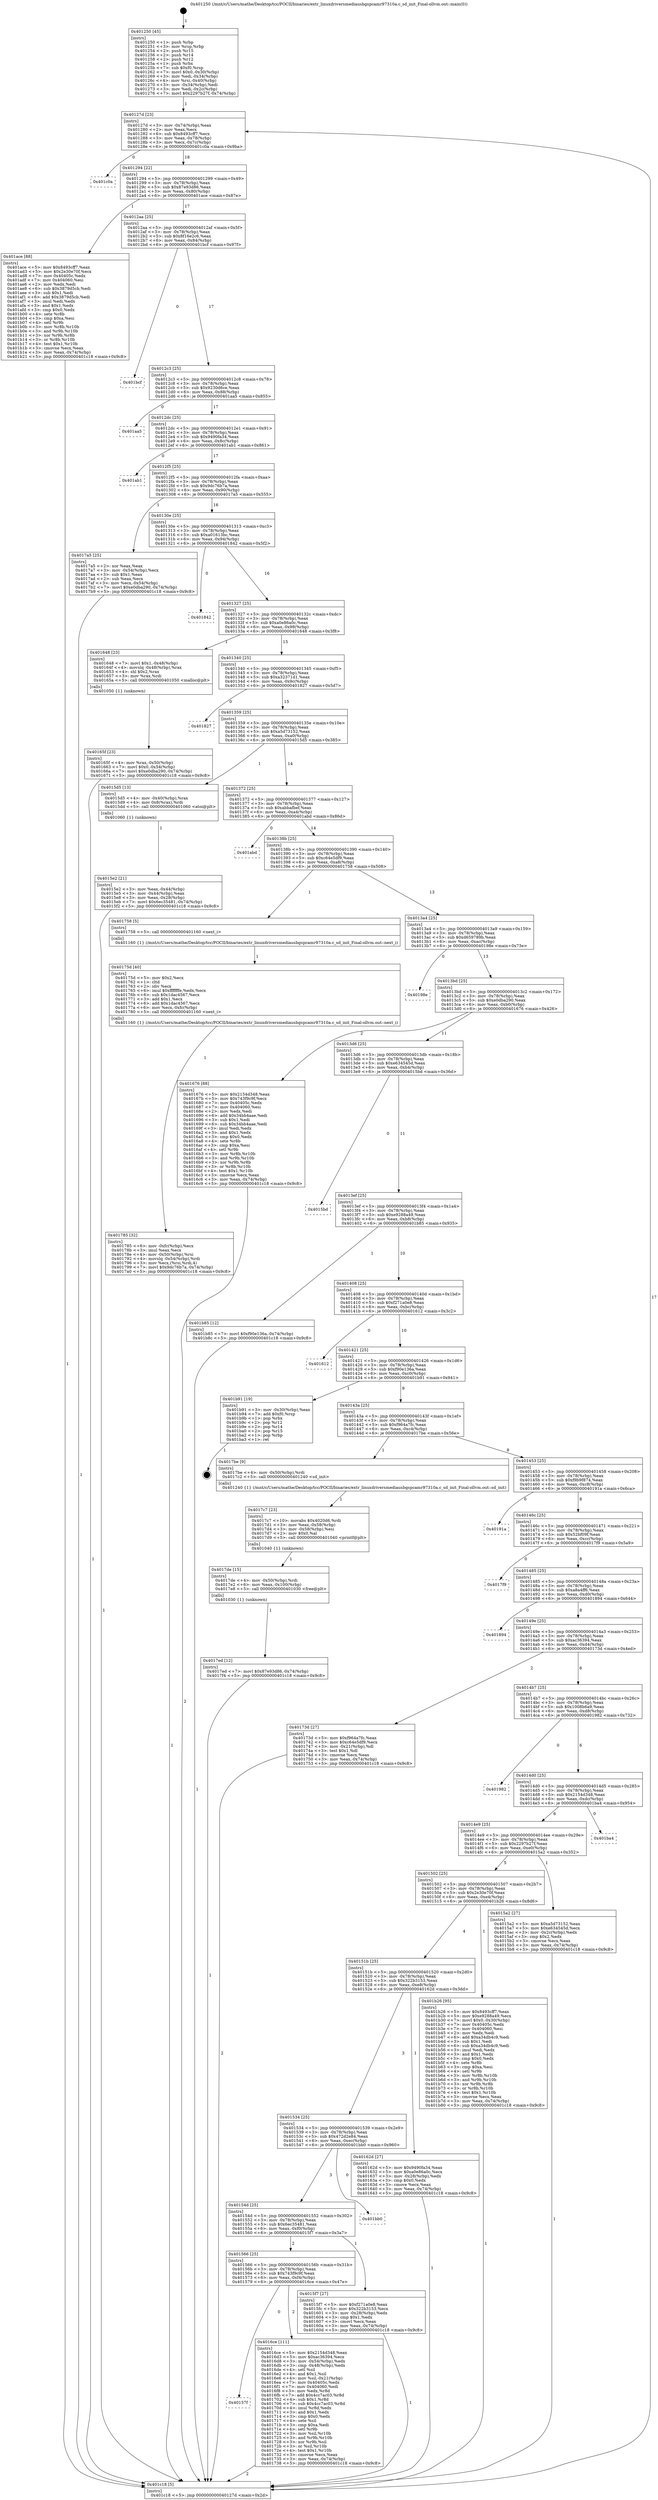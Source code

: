 digraph "0x401250" {
  label = "0x401250 (/mnt/c/Users/mathe/Desktop/tcc/POCII/binaries/extr_linuxdriversmediausbgspcamr97310a.c_sd_init_Final-ollvm.out::main(0))"
  labelloc = "t"
  node[shape=record]

  Entry [label="",width=0.3,height=0.3,shape=circle,fillcolor=black,style=filled]
  "0x40127d" [label="{
     0x40127d [23]\l
     | [instrs]\l
     &nbsp;&nbsp;0x40127d \<+3\>: mov -0x74(%rbp),%eax\l
     &nbsp;&nbsp;0x401280 \<+2\>: mov %eax,%ecx\l
     &nbsp;&nbsp;0x401282 \<+6\>: sub $0x8493cff7,%ecx\l
     &nbsp;&nbsp;0x401288 \<+3\>: mov %eax,-0x78(%rbp)\l
     &nbsp;&nbsp;0x40128b \<+3\>: mov %ecx,-0x7c(%rbp)\l
     &nbsp;&nbsp;0x40128e \<+6\>: je 0000000000401c0a \<main+0x9ba\>\l
  }"]
  "0x401c0a" [label="{
     0x401c0a\l
  }", style=dashed]
  "0x401294" [label="{
     0x401294 [22]\l
     | [instrs]\l
     &nbsp;&nbsp;0x401294 \<+5\>: jmp 0000000000401299 \<main+0x49\>\l
     &nbsp;&nbsp;0x401299 \<+3\>: mov -0x78(%rbp),%eax\l
     &nbsp;&nbsp;0x40129c \<+5\>: sub $0x87e93d86,%eax\l
     &nbsp;&nbsp;0x4012a1 \<+3\>: mov %eax,-0x80(%rbp)\l
     &nbsp;&nbsp;0x4012a4 \<+6\>: je 0000000000401ace \<main+0x87e\>\l
  }"]
  Exit [label="",width=0.3,height=0.3,shape=circle,fillcolor=black,style=filled,peripheries=2]
  "0x401ace" [label="{
     0x401ace [88]\l
     | [instrs]\l
     &nbsp;&nbsp;0x401ace \<+5\>: mov $0x8493cff7,%eax\l
     &nbsp;&nbsp;0x401ad3 \<+5\>: mov $0x2e30e70f,%ecx\l
     &nbsp;&nbsp;0x401ad8 \<+7\>: mov 0x40405c,%edx\l
     &nbsp;&nbsp;0x401adf \<+7\>: mov 0x404060,%esi\l
     &nbsp;&nbsp;0x401ae6 \<+2\>: mov %edx,%edi\l
     &nbsp;&nbsp;0x401ae8 \<+6\>: sub $0x3879d5cb,%edi\l
     &nbsp;&nbsp;0x401aee \<+3\>: sub $0x1,%edi\l
     &nbsp;&nbsp;0x401af1 \<+6\>: add $0x3879d5cb,%edi\l
     &nbsp;&nbsp;0x401af7 \<+3\>: imul %edi,%edx\l
     &nbsp;&nbsp;0x401afa \<+3\>: and $0x1,%edx\l
     &nbsp;&nbsp;0x401afd \<+3\>: cmp $0x0,%edx\l
     &nbsp;&nbsp;0x401b00 \<+4\>: sete %r8b\l
     &nbsp;&nbsp;0x401b04 \<+3\>: cmp $0xa,%esi\l
     &nbsp;&nbsp;0x401b07 \<+4\>: setl %r9b\l
     &nbsp;&nbsp;0x401b0b \<+3\>: mov %r8b,%r10b\l
     &nbsp;&nbsp;0x401b0e \<+3\>: and %r9b,%r10b\l
     &nbsp;&nbsp;0x401b11 \<+3\>: xor %r9b,%r8b\l
     &nbsp;&nbsp;0x401b14 \<+3\>: or %r8b,%r10b\l
     &nbsp;&nbsp;0x401b17 \<+4\>: test $0x1,%r10b\l
     &nbsp;&nbsp;0x401b1b \<+3\>: cmovne %ecx,%eax\l
     &nbsp;&nbsp;0x401b1e \<+3\>: mov %eax,-0x74(%rbp)\l
     &nbsp;&nbsp;0x401b21 \<+5\>: jmp 0000000000401c18 \<main+0x9c8\>\l
  }"]
  "0x4012aa" [label="{
     0x4012aa [25]\l
     | [instrs]\l
     &nbsp;&nbsp;0x4012aa \<+5\>: jmp 00000000004012af \<main+0x5f\>\l
     &nbsp;&nbsp;0x4012af \<+3\>: mov -0x78(%rbp),%eax\l
     &nbsp;&nbsp;0x4012b2 \<+5\>: sub $0x8f16e2c6,%eax\l
     &nbsp;&nbsp;0x4012b7 \<+6\>: mov %eax,-0x84(%rbp)\l
     &nbsp;&nbsp;0x4012bd \<+6\>: je 0000000000401bcf \<main+0x97f\>\l
  }"]
  "0x4017ed" [label="{
     0x4017ed [12]\l
     | [instrs]\l
     &nbsp;&nbsp;0x4017ed \<+7\>: movl $0x87e93d86,-0x74(%rbp)\l
     &nbsp;&nbsp;0x4017f4 \<+5\>: jmp 0000000000401c18 \<main+0x9c8\>\l
  }"]
  "0x401bcf" [label="{
     0x401bcf\l
  }", style=dashed]
  "0x4012c3" [label="{
     0x4012c3 [25]\l
     | [instrs]\l
     &nbsp;&nbsp;0x4012c3 \<+5\>: jmp 00000000004012c8 \<main+0x78\>\l
     &nbsp;&nbsp;0x4012c8 \<+3\>: mov -0x78(%rbp),%eax\l
     &nbsp;&nbsp;0x4012cb \<+5\>: sub $0x9230d6ce,%eax\l
     &nbsp;&nbsp;0x4012d0 \<+6\>: mov %eax,-0x88(%rbp)\l
     &nbsp;&nbsp;0x4012d6 \<+6\>: je 0000000000401aa5 \<main+0x855\>\l
  }"]
  "0x4017de" [label="{
     0x4017de [15]\l
     | [instrs]\l
     &nbsp;&nbsp;0x4017de \<+4\>: mov -0x50(%rbp),%rdi\l
     &nbsp;&nbsp;0x4017e2 \<+6\>: mov %eax,-0x100(%rbp)\l
     &nbsp;&nbsp;0x4017e8 \<+5\>: call 0000000000401030 \<free@plt\>\l
     | [calls]\l
     &nbsp;&nbsp;0x401030 \{1\} (unknown)\l
  }"]
  "0x401aa5" [label="{
     0x401aa5\l
  }", style=dashed]
  "0x4012dc" [label="{
     0x4012dc [25]\l
     | [instrs]\l
     &nbsp;&nbsp;0x4012dc \<+5\>: jmp 00000000004012e1 \<main+0x91\>\l
     &nbsp;&nbsp;0x4012e1 \<+3\>: mov -0x78(%rbp),%eax\l
     &nbsp;&nbsp;0x4012e4 \<+5\>: sub $0x9490fa34,%eax\l
     &nbsp;&nbsp;0x4012e9 \<+6\>: mov %eax,-0x8c(%rbp)\l
     &nbsp;&nbsp;0x4012ef \<+6\>: je 0000000000401ab1 \<main+0x861\>\l
  }"]
  "0x4017c7" [label="{
     0x4017c7 [23]\l
     | [instrs]\l
     &nbsp;&nbsp;0x4017c7 \<+10\>: movabs $0x4020d6,%rdi\l
     &nbsp;&nbsp;0x4017d1 \<+3\>: mov %eax,-0x58(%rbp)\l
     &nbsp;&nbsp;0x4017d4 \<+3\>: mov -0x58(%rbp),%esi\l
     &nbsp;&nbsp;0x4017d7 \<+2\>: mov $0x0,%al\l
     &nbsp;&nbsp;0x4017d9 \<+5\>: call 0000000000401040 \<printf@plt\>\l
     | [calls]\l
     &nbsp;&nbsp;0x401040 \{1\} (unknown)\l
  }"]
  "0x401ab1" [label="{
     0x401ab1\l
  }", style=dashed]
  "0x4012f5" [label="{
     0x4012f5 [25]\l
     | [instrs]\l
     &nbsp;&nbsp;0x4012f5 \<+5\>: jmp 00000000004012fa \<main+0xaa\>\l
     &nbsp;&nbsp;0x4012fa \<+3\>: mov -0x78(%rbp),%eax\l
     &nbsp;&nbsp;0x4012fd \<+5\>: sub $0x9dc76b7a,%eax\l
     &nbsp;&nbsp;0x401302 \<+6\>: mov %eax,-0x90(%rbp)\l
     &nbsp;&nbsp;0x401308 \<+6\>: je 00000000004017a5 \<main+0x555\>\l
  }"]
  "0x401785" [label="{
     0x401785 [32]\l
     | [instrs]\l
     &nbsp;&nbsp;0x401785 \<+6\>: mov -0xfc(%rbp),%ecx\l
     &nbsp;&nbsp;0x40178b \<+3\>: imul %eax,%ecx\l
     &nbsp;&nbsp;0x40178e \<+4\>: mov -0x50(%rbp),%rsi\l
     &nbsp;&nbsp;0x401792 \<+4\>: movslq -0x54(%rbp),%rdi\l
     &nbsp;&nbsp;0x401796 \<+3\>: mov %ecx,(%rsi,%rdi,4)\l
     &nbsp;&nbsp;0x401799 \<+7\>: movl $0x9dc76b7a,-0x74(%rbp)\l
     &nbsp;&nbsp;0x4017a0 \<+5\>: jmp 0000000000401c18 \<main+0x9c8\>\l
  }"]
  "0x4017a5" [label="{
     0x4017a5 [25]\l
     | [instrs]\l
     &nbsp;&nbsp;0x4017a5 \<+2\>: xor %eax,%eax\l
     &nbsp;&nbsp;0x4017a7 \<+3\>: mov -0x54(%rbp),%ecx\l
     &nbsp;&nbsp;0x4017aa \<+3\>: sub $0x1,%eax\l
     &nbsp;&nbsp;0x4017ad \<+2\>: sub %eax,%ecx\l
     &nbsp;&nbsp;0x4017af \<+3\>: mov %ecx,-0x54(%rbp)\l
     &nbsp;&nbsp;0x4017b2 \<+7\>: movl $0xe0dba290,-0x74(%rbp)\l
     &nbsp;&nbsp;0x4017b9 \<+5\>: jmp 0000000000401c18 \<main+0x9c8\>\l
  }"]
  "0x40130e" [label="{
     0x40130e [25]\l
     | [instrs]\l
     &nbsp;&nbsp;0x40130e \<+5\>: jmp 0000000000401313 \<main+0xc3\>\l
     &nbsp;&nbsp;0x401313 \<+3\>: mov -0x78(%rbp),%eax\l
     &nbsp;&nbsp;0x401316 \<+5\>: sub $0xa01613bc,%eax\l
     &nbsp;&nbsp;0x40131b \<+6\>: mov %eax,-0x94(%rbp)\l
     &nbsp;&nbsp;0x401321 \<+6\>: je 0000000000401842 \<main+0x5f2\>\l
  }"]
  "0x40175d" [label="{
     0x40175d [40]\l
     | [instrs]\l
     &nbsp;&nbsp;0x40175d \<+5\>: mov $0x2,%ecx\l
     &nbsp;&nbsp;0x401762 \<+1\>: cltd\l
     &nbsp;&nbsp;0x401763 \<+2\>: idiv %ecx\l
     &nbsp;&nbsp;0x401765 \<+6\>: imul $0xfffffffe,%edx,%ecx\l
     &nbsp;&nbsp;0x40176b \<+6\>: sub $0x1dac4567,%ecx\l
     &nbsp;&nbsp;0x401771 \<+3\>: add $0x1,%ecx\l
     &nbsp;&nbsp;0x401774 \<+6\>: add $0x1dac4567,%ecx\l
     &nbsp;&nbsp;0x40177a \<+6\>: mov %ecx,-0xfc(%rbp)\l
     &nbsp;&nbsp;0x401780 \<+5\>: call 0000000000401160 \<next_i\>\l
     | [calls]\l
     &nbsp;&nbsp;0x401160 \{1\} (/mnt/c/Users/mathe/Desktop/tcc/POCII/binaries/extr_linuxdriversmediausbgspcamr97310a.c_sd_init_Final-ollvm.out::next_i)\l
  }"]
  "0x401842" [label="{
     0x401842\l
  }", style=dashed]
  "0x401327" [label="{
     0x401327 [25]\l
     | [instrs]\l
     &nbsp;&nbsp;0x401327 \<+5\>: jmp 000000000040132c \<main+0xdc\>\l
     &nbsp;&nbsp;0x40132c \<+3\>: mov -0x78(%rbp),%eax\l
     &nbsp;&nbsp;0x40132f \<+5\>: sub $0xa0e86a0c,%eax\l
     &nbsp;&nbsp;0x401334 \<+6\>: mov %eax,-0x98(%rbp)\l
     &nbsp;&nbsp;0x40133a \<+6\>: je 0000000000401648 \<main+0x3f8\>\l
  }"]
  "0x40157f" [label="{
     0x40157f\l
  }", style=dashed]
  "0x401648" [label="{
     0x401648 [23]\l
     | [instrs]\l
     &nbsp;&nbsp;0x401648 \<+7\>: movl $0x1,-0x48(%rbp)\l
     &nbsp;&nbsp;0x40164f \<+4\>: movslq -0x48(%rbp),%rax\l
     &nbsp;&nbsp;0x401653 \<+4\>: shl $0x2,%rax\l
     &nbsp;&nbsp;0x401657 \<+3\>: mov %rax,%rdi\l
     &nbsp;&nbsp;0x40165a \<+5\>: call 0000000000401050 \<malloc@plt\>\l
     | [calls]\l
     &nbsp;&nbsp;0x401050 \{1\} (unknown)\l
  }"]
  "0x401340" [label="{
     0x401340 [25]\l
     | [instrs]\l
     &nbsp;&nbsp;0x401340 \<+5\>: jmp 0000000000401345 \<main+0xf5\>\l
     &nbsp;&nbsp;0x401345 \<+3\>: mov -0x78(%rbp),%eax\l
     &nbsp;&nbsp;0x401348 \<+5\>: sub $0xa32371d1,%eax\l
     &nbsp;&nbsp;0x40134d \<+6\>: mov %eax,-0x9c(%rbp)\l
     &nbsp;&nbsp;0x401353 \<+6\>: je 0000000000401827 \<main+0x5d7\>\l
  }"]
  "0x4016ce" [label="{
     0x4016ce [111]\l
     | [instrs]\l
     &nbsp;&nbsp;0x4016ce \<+5\>: mov $0x2154d348,%eax\l
     &nbsp;&nbsp;0x4016d3 \<+5\>: mov $0xac36394,%ecx\l
     &nbsp;&nbsp;0x4016d8 \<+3\>: mov -0x54(%rbp),%edx\l
     &nbsp;&nbsp;0x4016db \<+3\>: cmp -0x48(%rbp),%edx\l
     &nbsp;&nbsp;0x4016de \<+4\>: setl %sil\l
     &nbsp;&nbsp;0x4016e2 \<+4\>: and $0x1,%sil\l
     &nbsp;&nbsp;0x4016e6 \<+4\>: mov %sil,-0x21(%rbp)\l
     &nbsp;&nbsp;0x4016ea \<+7\>: mov 0x40405c,%edx\l
     &nbsp;&nbsp;0x4016f1 \<+7\>: mov 0x404060,%edi\l
     &nbsp;&nbsp;0x4016f8 \<+3\>: mov %edx,%r8d\l
     &nbsp;&nbsp;0x4016fb \<+7\>: add $0x4cc7ac03,%r8d\l
     &nbsp;&nbsp;0x401702 \<+4\>: sub $0x1,%r8d\l
     &nbsp;&nbsp;0x401706 \<+7\>: sub $0x4cc7ac03,%r8d\l
     &nbsp;&nbsp;0x40170d \<+4\>: imul %r8d,%edx\l
     &nbsp;&nbsp;0x401711 \<+3\>: and $0x1,%edx\l
     &nbsp;&nbsp;0x401714 \<+3\>: cmp $0x0,%edx\l
     &nbsp;&nbsp;0x401717 \<+4\>: sete %sil\l
     &nbsp;&nbsp;0x40171b \<+3\>: cmp $0xa,%edi\l
     &nbsp;&nbsp;0x40171e \<+4\>: setl %r9b\l
     &nbsp;&nbsp;0x401722 \<+3\>: mov %sil,%r10b\l
     &nbsp;&nbsp;0x401725 \<+3\>: and %r9b,%r10b\l
     &nbsp;&nbsp;0x401728 \<+3\>: xor %r9b,%sil\l
     &nbsp;&nbsp;0x40172b \<+3\>: or %sil,%r10b\l
     &nbsp;&nbsp;0x40172e \<+4\>: test $0x1,%r10b\l
     &nbsp;&nbsp;0x401732 \<+3\>: cmovne %ecx,%eax\l
     &nbsp;&nbsp;0x401735 \<+3\>: mov %eax,-0x74(%rbp)\l
     &nbsp;&nbsp;0x401738 \<+5\>: jmp 0000000000401c18 \<main+0x9c8\>\l
  }"]
  "0x401827" [label="{
     0x401827\l
  }", style=dashed]
  "0x401359" [label="{
     0x401359 [25]\l
     | [instrs]\l
     &nbsp;&nbsp;0x401359 \<+5\>: jmp 000000000040135e \<main+0x10e\>\l
     &nbsp;&nbsp;0x40135e \<+3\>: mov -0x78(%rbp),%eax\l
     &nbsp;&nbsp;0x401361 \<+5\>: sub $0xa5d73152,%eax\l
     &nbsp;&nbsp;0x401366 \<+6\>: mov %eax,-0xa0(%rbp)\l
     &nbsp;&nbsp;0x40136c \<+6\>: je 00000000004015d5 \<main+0x385\>\l
  }"]
  "0x40165f" [label="{
     0x40165f [23]\l
     | [instrs]\l
     &nbsp;&nbsp;0x40165f \<+4\>: mov %rax,-0x50(%rbp)\l
     &nbsp;&nbsp;0x401663 \<+7\>: movl $0x0,-0x54(%rbp)\l
     &nbsp;&nbsp;0x40166a \<+7\>: movl $0xe0dba290,-0x74(%rbp)\l
     &nbsp;&nbsp;0x401671 \<+5\>: jmp 0000000000401c18 \<main+0x9c8\>\l
  }"]
  "0x4015d5" [label="{
     0x4015d5 [13]\l
     | [instrs]\l
     &nbsp;&nbsp;0x4015d5 \<+4\>: mov -0x40(%rbp),%rax\l
     &nbsp;&nbsp;0x4015d9 \<+4\>: mov 0x8(%rax),%rdi\l
     &nbsp;&nbsp;0x4015dd \<+5\>: call 0000000000401060 \<atoi@plt\>\l
     | [calls]\l
     &nbsp;&nbsp;0x401060 \{1\} (unknown)\l
  }"]
  "0x401372" [label="{
     0x401372 [25]\l
     | [instrs]\l
     &nbsp;&nbsp;0x401372 \<+5\>: jmp 0000000000401377 \<main+0x127\>\l
     &nbsp;&nbsp;0x401377 \<+3\>: mov -0x78(%rbp),%eax\l
     &nbsp;&nbsp;0x40137a \<+5\>: sub $0xabbafbef,%eax\l
     &nbsp;&nbsp;0x40137f \<+6\>: mov %eax,-0xa4(%rbp)\l
     &nbsp;&nbsp;0x401385 \<+6\>: je 0000000000401abd \<main+0x86d\>\l
  }"]
  "0x401566" [label="{
     0x401566 [25]\l
     | [instrs]\l
     &nbsp;&nbsp;0x401566 \<+5\>: jmp 000000000040156b \<main+0x31b\>\l
     &nbsp;&nbsp;0x40156b \<+3\>: mov -0x78(%rbp),%eax\l
     &nbsp;&nbsp;0x40156e \<+5\>: sub $0x743f9c9f,%eax\l
     &nbsp;&nbsp;0x401573 \<+6\>: mov %eax,-0xf4(%rbp)\l
     &nbsp;&nbsp;0x401579 \<+6\>: je 00000000004016ce \<main+0x47e\>\l
  }"]
  "0x401abd" [label="{
     0x401abd\l
  }", style=dashed]
  "0x40138b" [label="{
     0x40138b [25]\l
     | [instrs]\l
     &nbsp;&nbsp;0x40138b \<+5\>: jmp 0000000000401390 \<main+0x140\>\l
     &nbsp;&nbsp;0x401390 \<+3\>: mov -0x78(%rbp),%eax\l
     &nbsp;&nbsp;0x401393 \<+5\>: sub $0xc64e5df9,%eax\l
     &nbsp;&nbsp;0x401398 \<+6\>: mov %eax,-0xa8(%rbp)\l
     &nbsp;&nbsp;0x40139e \<+6\>: je 0000000000401758 \<main+0x508\>\l
  }"]
  "0x4015f7" [label="{
     0x4015f7 [27]\l
     | [instrs]\l
     &nbsp;&nbsp;0x4015f7 \<+5\>: mov $0xf271a0e8,%eax\l
     &nbsp;&nbsp;0x4015fc \<+5\>: mov $0x322b3153,%ecx\l
     &nbsp;&nbsp;0x401601 \<+3\>: mov -0x28(%rbp),%edx\l
     &nbsp;&nbsp;0x401604 \<+3\>: cmp $0x1,%edx\l
     &nbsp;&nbsp;0x401607 \<+3\>: cmovl %ecx,%eax\l
     &nbsp;&nbsp;0x40160a \<+3\>: mov %eax,-0x74(%rbp)\l
     &nbsp;&nbsp;0x40160d \<+5\>: jmp 0000000000401c18 \<main+0x9c8\>\l
  }"]
  "0x401758" [label="{
     0x401758 [5]\l
     | [instrs]\l
     &nbsp;&nbsp;0x401758 \<+5\>: call 0000000000401160 \<next_i\>\l
     | [calls]\l
     &nbsp;&nbsp;0x401160 \{1\} (/mnt/c/Users/mathe/Desktop/tcc/POCII/binaries/extr_linuxdriversmediausbgspcamr97310a.c_sd_init_Final-ollvm.out::next_i)\l
  }"]
  "0x4013a4" [label="{
     0x4013a4 [25]\l
     | [instrs]\l
     &nbsp;&nbsp;0x4013a4 \<+5\>: jmp 00000000004013a9 \<main+0x159\>\l
     &nbsp;&nbsp;0x4013a9 \<+3\>: mov -0x78(%rbp),%eax\l
     &nbsp;&nbsp;0x4013ac \<+5\>: sub $0xd659789b,%eax\l
     &nbsp;&nbsp;0x4013b1 \<+6\>: mov %eax,-0xac(%rbp)\l
     &nbsp;&nbsp;0x4013b7 \<+6\>: je 000000000040198e \<main+0x73e\>\l
  }"]
  "0x40154d" [label="{
     0x40154d [25]\l
     | [instrs]\l
     &nbsp;&nbsp;0x40154d \<+5\>: jmp 0000000000401552 \<main+0x302\>\l
     &nbsp;&nbsp;0x401552 \<+3\>: mov -0x78(%rbp),%eax\l
     &nbsp;&nbsp;0x401555 \<+5\>: sub $0x6ec35481,%eax\l
     &nbsp;&nbsp;0x40155a \<+6\>: mov %eax,-0xf0(%rbp)\l
     &nbsp;&nbsp;0x401560 \<+6\>: je 00000000004015f7 \<main+0x3a7\>\l
  }"]
  "0x40198e" [label="{
     0x40198e\l
  }", style=dashed]
  "0x4013bd" [label="{
     0x4013bd [25]\l
     | [instrs]\l
     &nbsp;&nbsp;0x4013bd \<+5\>: jmp 00000000004013c2 \<main+0x172\>\l
     &nbsp;&nbsp;0x4013c2 \<+3\>: mov -0x78(%rbp),%eax\l
     &nbsp;&nbsp;0x4013c5 \<+5\>: sub $0xe0dba290,%eax\l
     &nbsp;&nbsp;0x4013ca \<+6\>: mov %eax,-0xb0(%rbp)\l
     &nbsp;&nbsp;0x4013d0 \<+6\>: je 0000000000401676 \<main+0x426\>\l
  }"]
  "0x401bb0" [label="{
     0x401bb0\l
  }", style=dashed]
  "0x401676" [label="{
     0x401676 [88]\l
     | [instrs]\l
     &nbsp;&nbsp;0x401676 \<+5\>: mov $0x2154d348,%eax\l
     &nbsp;&nbsp;0x40167b \<+5\>: mov $0x743f9c9f,%ecx\l
     &nbsp;&nbsp;0x401680 \<+7\>: mov 0x40405c,%edx\l
     &nbsp;&nbsp;0x401687 \<+7\>: mov 0x404060,%esi\l
     &nbsp;&nbsp;0x40168e \<+2\>: mov %edx,%edi\l
     &nbsp;&nbsp;0x401690 \<+6\>: add $0x34bb4aae,%edi\l
     &nbsp;&nbsp;0x401696 \<+3\>: sub $0x1,%edi\l
     &nbsp;&nbsp;0x401699 \<+6\>: sub $0x34bb4aae,%edi\l
     &nbsp;&nbsp;0x40169f \<+3\>: imul %edi,%edx\l
     &nbsp;&nbsp;0x4016a2 \<+3\>: and $0x1,%edx\l
     &nbsp;&nbsp;0x4016a5 \<+3\>: cmp $0x0,%edx\l
     &nbsp;&nbsp;0x4016a8 \<+4\>: sete %r8b\l
     &nbsp;&nbsp;0x4016ac \<+3\>: cmp $0xa,%esi\l
     &nbsp;&nbsp;0x4016af \<+4\>: setl %r9b\l
     &nbsp;&nbsp;0x4016b3 \<+3\>: mov %r8b,%r10b\l
     &nbsp;&nbsp;0x4016b6 \<+3\>: and %r9b,%r10b\l
     &nbsp;&nbsp;0x4016b9 \<+3\>: xor %r9b,%r8b\l
     &nbsp;&nbsp;0x4016bc \<+3\>: or %r8b,%r10b\l
     &nbsp;&nbsp;0x4016bf \<+4\>: test $0x1,%r10b\l
     &nbsp;&nbsp;0x4016c3 \<+3\>: cmovne %ecx,%eax\l
     &nbsp;&nbsp;0x4016c6 \<+3\>: mov %eax,-0x74(%rbp)\l
     &nbsp;&nbsp;0x4016c9 \<+5\>: jmp 0000000000401c18 \<main+0x9c8\>\l
  }"]
  "0x4013d6" [label="{
     0x4013d6 [25]\l
     | [instrs]\l
     &nbsp;&nbsp;0x4013d6 \<+5\>: jmp 00000000004013db \<main+0x18b\>\l
     &nbsp;&nbsp;0x4013db \<+3\>: mov -0x78(%rbp),%eax\l
     &nbsp;&nbsp;0x4013de \<+5\>: sub $0xe634545d,%eax\l
     &nbsp;&nbsp;0x4013e3 \<+6\>: mov %eax,-0xb4(%rbp)\l
     &nbsp;&nbsp;0x4013e9 \<+6\>: je 00000000004015bd \<main+0x36d\>\l
  }"]
  "0x401534" [label="{
     0x401534 [25]\l
     | [instrs]\l
     &nbsp;&nbsp;0x401534 \<+5\>: jmp 0000000000401539 \<main+0x2e9\>\l
     &nbsp;&nbsp;0x401539 \<+3\>: mov -0x78(%rbp),%eax\l
     &nbsp;&nbsp;0x40153c \<+5\>: sub $0x472d2e84,%eax\l
     &nbsp;&nbsp;0x401541 \<+6\>: mov %eax,-0xec(%rbp)\l
     &nbsp;&nbsp;0x401547 \<+6\>: je 0000000000401bb0 \<main+0x960\>\l
  }"]
  "0x4015bd" [label="{
     0x4015bd\l
  }", style=dashed]
  "0x4013ef" [label="{
     0x4013ef [25]\l
     | [instrs]\l
     &nbsp;&nbsp;0x4013ef \<+5\>: jmp 00000000004013f4 \<main+0x1a4\>\l
     &nbsp;&nbsp;0x4013f4 \<+3\>: mov -0x78(%rbp),%eax\l
     &nbsp;&nbsp;0x4013f7 \<+5\>: sub $0xe9288a49,%eax\l
     &nbsp;&nbsp;0x4013fc \<+6\>: mov %eax,-0xb8(%rbp)\l
     &nbsp;&nbsp;0x401402 \<+6\>: je 0000000000401b85 \<main+0x935\>\l
  }"]
  "0x40162d" [label="{
     0x40162d [27]\l
     | [instrs]\l
     &nbsp;&nbsp;0x40162d \<+5\>: mov $0x9490fa34,%eax\l
     &nbsp;&nbsp;0x401632 \<+5\>: mov $0xa0e86a0c,%ecx\l
     &nbsp;&nbsp;0x401637 \<+3\>: mov -0x28(%rbp),%edx\l
     &nbsp;&nbsp;0x40163a \<+3\>: cmp $0x0,%edx\l
     &nbsp;&nbsp;0x40163d \<+3\>: cmove %ecx,%eax\l
     &nbsp;&nbsp;0x401640 \<+3\>: mov %eax,-0x74(%rbp)\l
     &nbsp;&nbsp;0x401643 \<+5\>: jmp 0000000000401c18 \<main+0x9c8\>\l
  }"]
  "0x401b85" [label="{
     0x401b85 [12]\l
     | [instrs]\l
     &nbsp;&nbsp;0x401b85 \<+7\>: movl $0xf90e136a,-0x74(%rbp)\l
     &nbsp;&nbsp;0x401b8c \<+5\>: jmp 0000000000401c18 \<main+0x9c8\>\l
  }"]
  "0x401408" [label="{
     0x401408 [25]\l
     | [instrs]\l
     &nbsp;&nbsp;0x401408 \<+5\>: jmp 000000000040140d \<main+0x1bd\>\l
     &nbsp;&nbsp;0x40140d \<+3\>: mov -0x78(%rbp),%eax\l
     &nbsp;&nbsp;0x401410 \<+5\>: sub $0xf271a0e8,%eax\l
     &nbsp;&nbsp;0x401415 \<+6\>: mov %eax,-0xbc(%rbp)\l
     &nbsp;&nbsp;0x40141b \<+6\>: je 0000000000401612 \<main+0x3c2\>\l
  }"]
  "0x40151b" [label="{
     0x40151b [25]\l
     | [instrs]\l
     &nbsp;&nbsp;0x40151b \<+5\>: jmp 0000000000401520 \<main+0x2d0\>\l
     &nbsp;&nbsp;0x401520 \<+3\>: mov -0x78(%rbp),%eax\l
     &nbsp;&nbsp;0x401523 \<+5\>: sub $0x322b3153,%eax\l
     &nbsp;&nbsp;0x401528 \<+6\>: mov %eax,-0xe8(%rbp)\l
     &nbsp;&nbsp;0x40152e \<+6\>: je 000000000040162d \<main+0x3dd\>\l
  }"]
  "0x401612" [label="{
     0x401612\l
  }", style=dashed]
  "0x401421" [label="{
     0x401421 [25]\l
     | [instrs]\l
     &nbsp;&nbsp;0x401421 \<+5\>: jmp 0000000000401426 \<main+0x1d6\>\l
     &nbsp;&nbsp;0x401426 \<+3\>: mov -0x78(%rbp),%eax\l
     &nbsp;&nbsp;0x401429 \<+5\>: sub $0xf90e136a,%eax\l
     &nbsp;&nbsp;0x40142e \<+6\>: mov %eax,-0xc0(%rbp)\l
     &nbsp;&nbsp;0x401434 \<+6\>: je 0000000000401b91 \<main+0x941\>\l
  }"]
  "0x401b26" [label="{
     0x401b26 [95]\l
     | [instrs]\l
     &nbsp;&nbsp;0x401b26 \<+5\>: mov $0x8493cff7,%eax\l
     &nbsp;&nbsp;0x401b2b \<+5\>: mov $0xe9288a49,%ecx\l
     &nbsp;&nbsp;0x401b30 \<+7\>: movl $0x0,-0x30(%rbp)\l
     &nbsp;&nbsp;0x401b37 \<+7\>: mov 0x40405c,%edx\l
     &nbsp;&nbsp;0x401b3e \<+7\>: mov 0x404060,%esi\l
     &nbsp;&nbsp;0x401b45 \<+2\>: mov %edx,%edi\l
     &nbsp;&nbsp;0x401b47 \<+6\>: add $0xa34db4c9,%edi\l
     &nbsp;&nbsp;0x401b4d \<+3\>: sub $0x1,%edi\l
     &nbsp;&nbsp;0x401b50 \<+6\>: sub $0xa34db4c9,%edi\l
     &nbsp;&nbsp;0x401b56 \<+3\>: imul %edi,%edx\l
     &nbsp;&nbsp;0x401b59 \<+3\>: and $0x1,%edx\l
     &nbsp;&nbsp;0x401b5c \<+3\>: cmp $0x0,%edx\l
     &nbsp;&nbsp;0x401b5f \<+4\>: sete %r8b\l
     &nbsp;&nbsp;0x401b63 \<+3\>: cmp $0xa,%esi\l
     &nbsp;&nbsp;0x401b66 \<+4\>: setl %r9b\l
     &nbsp;&nbsp;0x401b6a \<+3\>: mov %r8b,%r10b\l
     &nbsp;&nbsp;0x401b6d \<+3\>: and %r9b,%r10b\l
     &nbsp;&nbsp;0x401b70 \<+3\>: xor %r9b,%r8b\l
     &nbsp;&nbsp;0x401b73 \<+3\>: or %r8b,%r10b\l
     &nbsp;&nbsp;0x401b76 \<+4\>: test $0x1,%r10b\l
     &nbsp;&nbsp;0x401b7a \<+3\>: cmovne %ecx,%eax\l
     &nbsp;&nbsp;0x401b7d \<+3\>: mov %eax,-0x74(%rbp)\l
     &nbsp;&nbsp;0x401b80 \<+5\>: jmp 0000000000401c18 \<main+0x9c8\>\l
  }"]
  "0x401b91" [label="{
     0x401b91 [19]\l
     | [instrs]\l
     &nbsp;&nbsp;0x401b91 \<+3\>: mov -0x30(%rbp),%eax\l
     &nbsp;&nbsp;0x401b94 \<+7\>: add $0xf0,%rsp\l
     &nbsp;&nbsp;0x401b9b \<+1\>: pop %rbx\l
     &nbsp;&nbsp;0x401b9c \<+2\>: pop %r12\l
     &nbsp;&nbsp;0x401b9e \<+2\>: pop %r14\l
     &nbsp;&nbsp;0x401ba0 \<+2\>: pop %r15\l
     &nbsp;&nbsp;0x401ba2 \<+1\>: pop %rbp\l
     &nbsp;&nbsp;0x401ba3 \<+1\>: ret\l
  }"]
  "0x40143a" [label="{
     0x40143a [25]\l
     | [instrs]\l
     &nbsp;&nbsp;0x40143a \<+5\>: jmp 000000000040143f \<main+0x1ef\>\l
     &nbsp;&nbsp;0x40143f \<+3\>: mov -0x78(%rbp),%eax\l
     &nbsp;&nbsp;0x401442 \<+5\>: sub $0xf964a7fc,%eax\l
     &nbsp;&nbsp;0x401447 \<+6\>: mov %eax,-0xc4(%rbp)\l
     &nbsp;&nbsp;0x40144d \<+6\>: je 00000000004017be \<main+0x56e\>\l
  }"]
  "0x4015e2" [label="{
     0x4015e2 [21]\l
     | [instrs]\l
     &nbsp;&nbsp;0x4015e2 \<+3\>: mov %eax,-0x44(%rbp)\l
     &nbsp;&nbsp;0x4015e5 \<+3\>: mov -0x44(%rbp),%eax\l
     &nbsp;&nbsp;0x4015e8 \<+3\>: mov %eax,-0x28(%rbp)\l
     &nbsp;&nbsp;0x4015eb \<+7\>: movl $0x6ec35481,-0x74(%rbp)\l
     &nbsp;&nbsp;0x4015f2 \<+5\>: jmp 0000000000401c18 \<main+0x9c8\>\l
  }"]
  "0x4017be" [label="{
     0x4017be [9]\l
     | [instrs]\l
     &nbsp;&nbsp;0x4017be \<+4\>: mov -0x50(%rbp),%rdi\l
     &nbsp;&nbsp;0x4017c2 \<+5\>: call 0000000000401240 \<sd_init\>\l
     | [calls]\l
     &nbsp;&nbsp;0x401240 \{1\} (/mnt/c/Users/mathe/Desktop/tcc/POCII/binaries/extr_linuxdriversmediausbgspcamr97310a.c_sd_init_Final-ollvm.out::sd_init)\l
  }"]
  "0x401453" [label="{
     0x401453 [25]\l
     | [instrs]\l
     &nbsp;&nbsp;0x401453 \<+5\>: jmp 0000000000401458 \<main+0x208\>\l
     &nbsp;&nbsp;0x401458 \<+3\>: mov -0x78(%rbp),%eax\l
     &nbsp;&nbsp;0x40145b \<+5\>: sub $0xf9b9f874,%eax\l
     &nbsp;&nbsp;0x401460 \<+6\>: mov %eax,-0xc8(%rbp)\l
     &nbsp;&nbsp;0x401466 \<+6\>: je 000000000040191a \<main+0x6ca\>\l
  }"]
  "0x401250" [label="{
     0x401250 [45]\l
     | [instrs]\l
     &nbsp;&nbsp;0x401250 \<+1\>: push %rbp\l
     &nbsp;&nbsp;0x401251 \<+3\>: mov %rsp,%rbp\l
     &nbsp;&nbsp;0x401254 \<+2\>: push %r15\l
     &nbsp;&nbsp;0x401256 \<+2\>: push %r14\l
     &nbsp;&nbsp;0x401258 \<+2\>: push %r12\l
     &nbsp;&nbsp;0x40125a \<+1\>: push %rbx\l
     &nbsp;&nbsp;0x40125b \<+7\>: sub $0xf0,%rsp\l
     &nbsp;&nbsp;0x401262 \<+7\>: movl $0x0,-0x30(%rbp)\l
     &nbsp;&nbsp;0x401269 \<+3\>: mov %edi,-0x34(%rbp)\l
     &nbsp;&nbsp;0x40126c \<+4\>: mov %rsi,-0x40(%rbp)\l
     &nbsp;&nbsp;0x401270 \<+3\>: mov -0x34(%rbp),%edi\l
     &nbsp;&nbsp;0x401273 \<+3\>: mov %edi,-0x2c(%rbp)\l
     &nbsp;&nbsp;0x401276 \<+7\>: movl $0x2297b27f,-0x74(%rbp)\l
  }"]
  "0x40191a" [label="{
     0x40191a\l
  }", style=dashed]
  "0x40146c" [label="{
     0x40146c [25]\l
     | [instrs]\l
     &nbsp;&nbsp;0x40146c \<+5\>: jmp 0000000000401471 \<main+0x221\>\l
     &nbsp;&nbsp;0x401471 \<+3\>: mov -0x78(%rbp),%eax\l
     &nbsp;&nbsp;0x401474 \<+5\>: sub $0x52bf09f,%eax\l
     &nbsp;&nbsp;0x401479 \<+6\>: mov %eax,-0xcc(%rbp)\l
     &nbsp;&nbsp;0x40147f \<+6\>: je 00000000004017f9 \<main+0x5a9\>\l
  }"]
  "0x401c18" [label="{
     0x401c18 [5]\l
     | [instrs]\l
     &nbsp;&nbsp;0x401c18 \<+5\>: jmp 000000000040127d \<main+0x2d\>\l
  }"]
  "0x4017f9" [label="{
     0x4017f9\l
  }", style=dashed]
  "0x401485" [label="{
     0x401485 [25]\l
     | [instrs]\l
     &nbsp;&nbsp;0x401485 \<+5\>: jmp 000000000040148a \<main+0x23a\>\l
     &nbsp;&nbsp;0x40148a \<+3\>: mov -0x78(%rbp),%eax\l
     &nbsp;&nbsp;0x40148d \<+5\>: sub $0xa8a4ff6,%eax\l
     &nbsp;&nbsp;0x401492 \<+6\>: mov %eax,-0xd0(%rbp)\l
     &nbsp;&nbsp;0x401498 \<+6\>: je 0000000000401894 \<main+0x644\>\l
  }"]
  "0x401502" [label="{
     0x401502 [25]\l
     | [instrs]\l
     &nbsp;&nbsp;0x401502 \<+5\>: jmp 0000000000401507 \<main+0x2b7\>\l
     &nbsp;&nbsp;0x401507 \<+3\>: mov -0x78(%rbp),%eax\l
     &nbsp;&nbsp;0x40150a \<+5\>: sub $0x2e30e70f,%eax\l
     &nbsp;&nbsp;0x40150f \<+6\>: mov %eax,-0xe4(%rbp)\l
     &nbsp;&nbsp;0x401515 \<+6\>: je 0000000000401b26 \<main+0x8d6\>\l
  }"]
  "0x401894" [label="{
     0x401894\l
  }", style=dashed]
  "0x40149e" [label="{
     0x40149e [25]\l
     | [instrs]\l
     &nbsp;&nbsp;0x40149e \<+5\>: jmp 00000000004014a3 \<main+0x253\>\l
     &nbsp;&nbsp;0x4014a3 \<+3\>: mov -0x78(%rbp),%eax\l
     &nbsp;&nbsp;0x4014a6 \<+5\>: sub $0xac36394,%eax\l
     &nbsp;&nbsp;0x4014ab \<+6\>: mov %eax,-0xd4(%rbp)\l
     &nbsp;&nbsp;0x4014b1 \<+6\>: je 000000000040173d \<main+0x4ed\>\l
  }"]
  "0x4015a2" [label="{
     0x4015a2 [27]\l
     | [instrs]\l
     &nbsp;&nbsp;0x4015a2 \<+5\>: mov $0xa5d73152,%eax\l
     &nbsp;&nbsp;0x4015a7 \<+5\>: mov $0xe634545d,%ecx\l
     &nbsp;&nbsp;0x4015ac \<+3\>: mov -0x2c(%rbp),%edx\l
     &nbsp;&nbsp;0x4015af \<+3\>: cmp $0x2,%edx\l
     &nbsp;&nbsp;0x4015b2 \<+3\>: cmovne %ecx,%eax\l
     &nbsp;&nbsp;0x4015b5 \<+3\>: mov %eax,-0x74(%rbp)\l
     &nbsp;&nbsp;0x4015b8 \<+5\>: jmp 0000000000401c18 \<main+0x9c8\>\l
  }"]
  "0x40173d" [label="{
     0x40173d [27]\l
     | [instrs]\l
     &nbsp;&nbsp;0x40173d \<+5\>: mov $0xf964a7fc,%eax\l
     &nbsp;&nbsp;0x401742 \<+5\>: mov $0xc64e5df9,%ecx\l
     &nbsp;&nbsp;0x401747 \<+3\>: mov -0x21(%rbp),%dl\l
     &nbsp;&nbsp;0x40174a \<+3\>: test $0x1,%dl\l
     &nbsp;&nbsp;0x40174d \<+3\>: cmovne %ecx,%eax\l
     &nbsp;&nbsp;0x401750 \<+3\>: mov %eax,-0x74(%rbp)\l
     &nbsp;&nbsp;0x401753 \<+5\>: jmp 0000000000401c18 \<main+0x9c8\>\l
  }"]
  "0x4014b7" [label="{
     0x4014b7 [25]\l
     | [instrs]\l
     &nbsp;&nbsp;0x4014b7 \<+5\>: jmp 00000000004014bc \<main+0x26c\>\l
     &nbsp;&nbsp;0x4014bc \<+3\>: mov -0x78(%rbp),%eax\l
     &nbsp;&nbsp;0x4014bf \<+5\>: sub $0x1008b6a9,%eax\l
     &nbsp;&nbsp;0x4014c4 \<+6\>: mov %eax,-0xd8(%rbp)\l
     &nbsp;&nbsp;0x4014ca \<+6\>: je 0000000000401982 \<main+0x732\>\l
  }"]
  "0x4014e9" [label="{
     0x4014e9 [25]\l
     | [instrs]\l
     &nbsp;&nbsp;0x4014e9 \<+5\>: jmp 00000000004014ee \<main+0x29e\>\l
     &nbsp;&nbsp;0x4014ee \<+3\>: mov -0x78(%rbp),%eax\l
     &nbsp;&nbsp;0x4014f1 \<+5\>: sub $0x2297b27f,%eax\l
     &nbsp;&nbsp;0x4014f6 \<+6\>: mov %eax,-0xe0(%rbp)\l
     &nbsp;&nbsp;0x4014fc \<+6\>: je 00000000004015a2 \<main+0x352\>\l
  }"]
  "0x401982" [label="{
     0x401982\l
  }", style=dashed]
  "0x4014d0" [label="{
     0x4014d0 [25]\l
     | [instrs]\l
     &nbsp;&nbsp;0x4014d0 \<+5\>: jmp 00000000004014d5 \<main+0x285\>\l
     &nbsp;&nbsp;0x4014d5 \<+3\>: mov -0x78(%rbp),%eax\l
     &nbsp;&nbsp;0x4014d8 \<+5\>: sub $0x2154d348,%eax\l
     &nbsp;&nbsp;0x4014dd \<+6\>: mov %eax,-0xdc(%rbp)\l
     &nbsp;&nbsp;0x4014e3 \<+6\>: je 0000000000401ba4 \<main+0x954\>\l
  }"]
  "0x401ba4" [label="{
     0x401ba4\l
  }", style=dashed]
  Entry -> "0x401250" [label=" 1"]
  "0x40127d" -> "0x401c0a" [label=" 0"]
  "0x40127d" -> "0x401294" [label=" 18"]
  "0x401b91" -> Exit [label=" 1"]
  "0x401294" -> "0x401ace" [label=" 1"]
  "0x401294" -> "0x4012aa" [label=" 17"]
  "0x401b85" -> "0x401c18" [label=" 1"]
  "0x4012aa" -> "0x401bcf" [label=" 0"]
  "0x4012aa" -> "0x4012c3" [label=" 17"]
  "0x401b26" -> "0x401c18" [label=" 1"]
  "0x4012c3" -> "0x401aa5" [label=" 0"]
  "0x4012c3" -> "0x4012dc" [label=" 17"]
  "0x401ace" -> "0x401c18" [label=" 1"]
  "0x4012dc" -> "0x401ab1" [label=" 0"]
  "0x4012dc" -> "0x4012f5" [label=" 17"]
  "0x4017ed" -> "0x401c18" [label=" 1"]
  "0x4012f5" -> "0x4017a5" [label=" 1"]
  "0x4012f5" -> "0x40130e" [label=" 16"]
  "0x4017de" -> "0x4017ed" [label=" 1"]
  "0x40130e" -> "0x401842" [label=" 0"]
  "0x40130e" -> "0x401327" [label=" 16"]
  "0x4017c7" -> "0x4017de" [label=" 1"]
  "0x401327" -> "0x401648" [label=" 1"]
  "0x401327" -> "0x401340" [label=" 15"]
  "0x4017be" -> "0x4017c7" [label=" 1"]
  "0x401340" -> "0x401827" [label=" 0"]
  "0x401340" -> "0x401359" [label=" 15"]
  "0x4017a5" -> "0x401c18" [label=" 1"]
  "0x401359" -> "0x4015d5" [label=" 1"]
  "0x401359" -> "0x401372" [label=" 14"]
  "0x40175d" -> "0x401785" [label=" 1"]
  "0x401372" -> "0x401abd" [label=" 0"]
  "0x401372" -> "0x40138b" [label=" 14"]
  "0x401758" -> "0x40175d" [label=" 1"]
  "0x40138b" -> "0x401758" [label=" 1"]
  "0x40138b" -> "0x4013a4" [label=" 13"]
  "0x40173d" -> "0x401c18" [label=" 2"]
  "0x4013a4" -> "0x40198e" [label=" 0"]
  "0x4013a4" -> "0x4013bd" [label=" 13"]
  "0x401566" -> "0x40157f" [label=" 0"]
  "0x4013bd" -> "0x401676" [label=" 2"]
  "0x4013bd" -> "0x4013d6" [label=" 11"]
  "0x401566" -> "0x4016ce" [label=" 2"]
  "0x4013d6" -> "0x4015bd" [label=" 0"]
  "0x4013d6" -> "0x4013ef" [label=" 11"]
  "0x401676" -> "0x401c18" [label=" 2"]
  "0x4013ef" -> "0x401b85" [label=" 1"]
  "0x4013ef" -> "0x401408" [label=" 10"]
  "0x40165f" -> "0x401c18" [label=" 1"]
  "0x401408" -> "0x401612" [label=" 0"]
  "0x401408" -> "0x401421" [label=" 10"]
  "0x40162d" -> "0x401c18" [label=" 1"]
  "0x401421" -> "0x401b91" [label=" 1"]
  "0x401421" -> "0x40143a" [label=" 9"]
  "0x4015f7" -> "0x401c18" [label=" 1"]
  "0x40143a" -> "0x4017be" [label=" 1"]
  "0x40143a" -> "0x401453" [label=" 8"]
  "0x40154d" -> "0x4015f7" [label=" 1"]
  "0x401453" -> "0x40191a" [label=" 0"]
  "0x401453" -> "0x40146c" [label=" 8"]
  "0x4016ce" -> "0x401c18" [label=" 2"]
  "0x40146c" -> "0x4017f9" [label=" 0"]
  "0x40146c" -> "0x401485" [label=" 8"]
  "0x401534" -> "0x40154d" [label=" 3"]
  "0x401485" -> "0x401894" [label=" 0"]
  "0x401485" -> "0x40149e" [label=" 8"]
  "0x401534" -> "0x401bb0" [label=" 0"]
  "0x40149e" -> "0x40173d" [label=" 2"]
  "0x40149e" -> "0x4014b7" [label=" 6"]
  "0x401785" -> "0x401c18" [label=" 1"]
  "0x4014b7" -> "0x401982" [label=" 0"]
  "0x4014b7" -> "0x4014d0" [label=" 6"]
  "0x40151b" -> "0x40162d" [label=" 1"]
  "0x4014d0" -> "0x401ba4" [label=" 0"]
  "0x4014d0" -> "0x4014e9" [label=" 6"]
  "0x40151b" -> "0x401534" [label=" 3"]
  "0x4014e9" -> "0x4015a2" [label=" 1"]
  "0x4014e9" -> "0x401502" [label=" 5"]
  "0x4015a2" -> "0x401c18" [label=" 1"]
  "0x401250" -> "0x40127d" [label=" 1"]
  "0x401c18" -> "0x40127d" [label=" 17"]
  "0x4015d5" -> "0x4015e2" [label=" 1"]
  "0x4015e2" -> "0x401c18" [label=" 1"]
  "0x40154d" -> "0x401566" [label=" 2"]
  "0x401502" -> "0x401b26" [label=" 1"]
  "0x401502" -> "0x40151b" [label=" 4"]
  "0x401648" -> "0x40165f" [label=" 1"]
}
